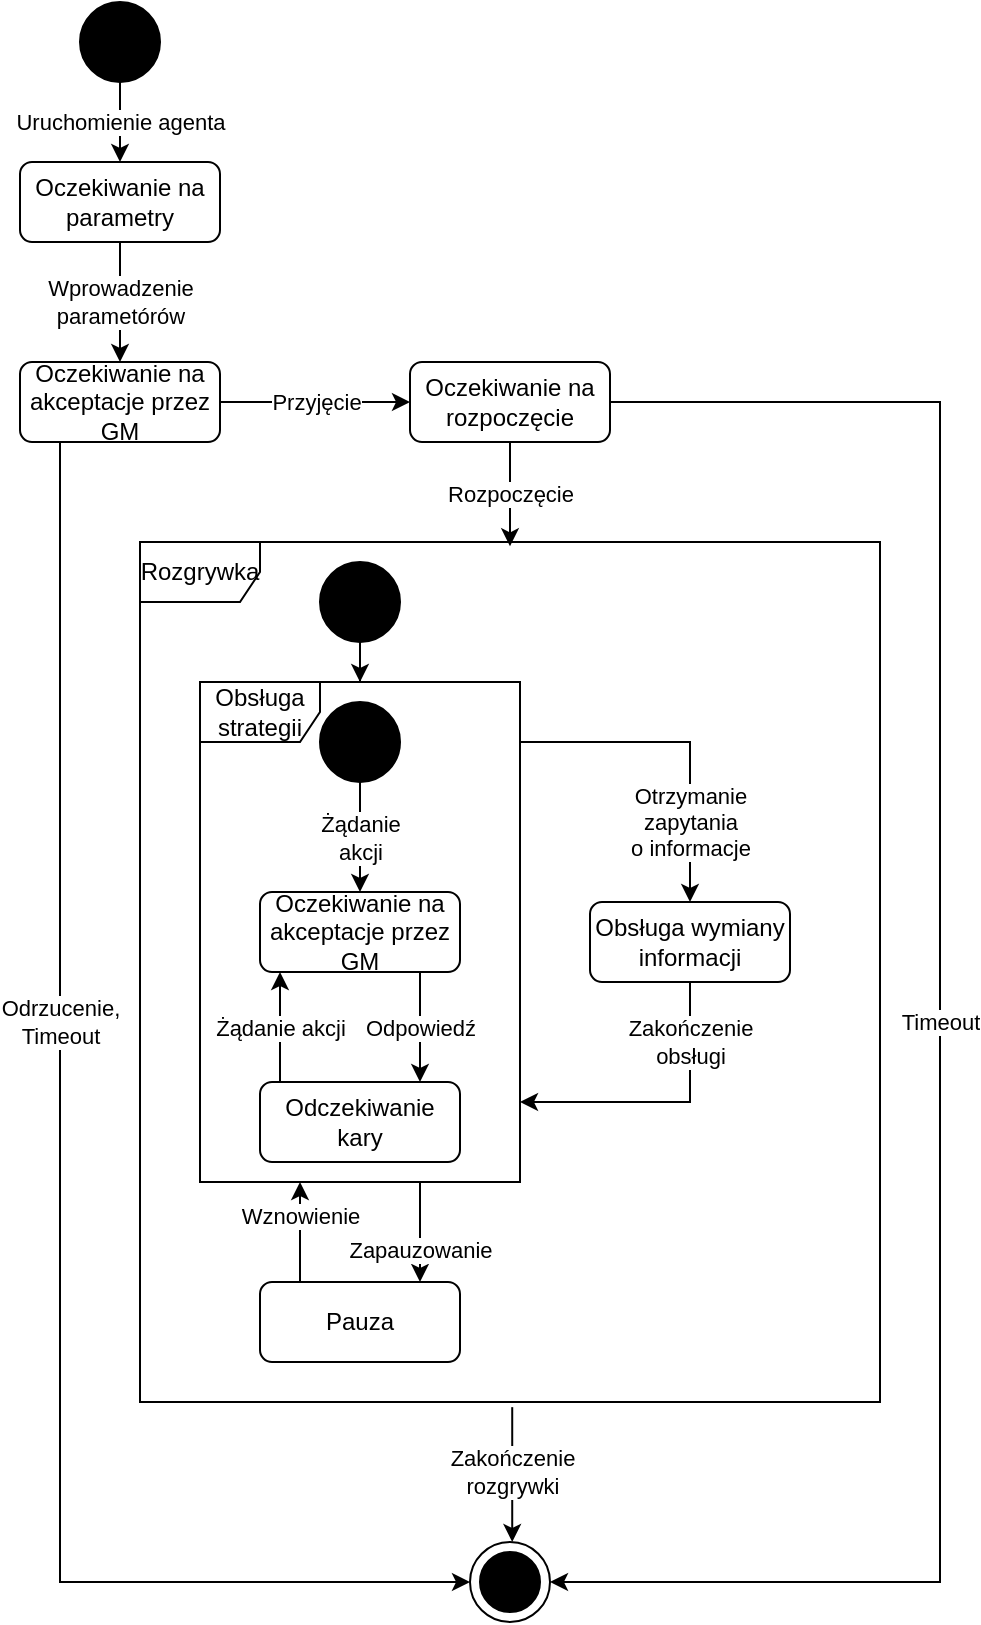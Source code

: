 <mxfile version="12.5.5" type="device"><diagram name="Page-1" id="c4acf3e9-155e-7222-9cf6-157b1a14988f"><mxGraphModel dx="1408" dy="780" grid="1" gridSize="10" guides="1" tooltips="1" connect="1" arrows="1" fold="1" page="1" pageScale="1" pageWidth="850" pageHeight="1100" background="#ffffff" math="0" shadow="0"><root><mxCell id="0"/><mxCell id="1" parent="0"/><mxCell id="xKPE-b5MyxnkD4yFOZHN-26" value="Uruchomienie agenta" style="edgeStyle=orthogonalEdgeStyle;rounded=0;orthogonalLoop=1;jettySize=auto;html=1;endArrow=classic;endFill=1;" parent="1" source="xKPE-b5MyxnkD4yFOZHN-2" target="xKPE-b5MyxnkD4yFOZHN-4" edge="1"><mxGeometry relative="1" as="geometry"/></mxCell><mxCell id="xKPE-b5MyxnkD4yFOZHN-2" value="" style="shape=ellipse;html=1;fillColor=#000000;fontSize=18;fontColor=#ffffff;" parent="1" vertex="1"><mxGeometry x="120" y="80" width="40" height="40" as="geometry"/></mxCell><mxCell id="xKPE-b5MyxnkD4yFOZHN-3" value="" style="shape=mxgraph.sysml.actFinal;html=1;verticalLabelPosition=bottom;labelBackgroundColor=#ffffff;verticalAlign=top;" parent="1" vertex="1"><mxGeometry x="315" y="850" width="40" height="40" as="geometry"/></mxCell><mxCell id="xKPE-b5MyxnkD4yFOZHN-9" value="Przyjęcie" style="edgeStyle=orthogonalEdgeStyle;rounded=0;orthogonalLoop=1;jettySize=auto;html=1;exitX=1;exitY=0.5;exitDx=0;exitDy=0;" parent="1" source="xKPE-b5MyxnkD4yFOZHN-6" target="xKPE-b5MyxnkD4yFOZHN-7" edge="1"><mxGeometry relative="1" as="geometry"/></mxCell><mxCell id="xKPE-b5MyxnkD4yFOZHN-10" value="Wprowadzenie&lt;br&gt;parametórów" style="edgeStyle=orthogonalEdgeStyle;rounded=0;orthogonalLoop=1;jettySize=auto;html=1;" parent="1" source="xKPE-b5MyxnkD4yFOZHN-4" target="xKPE-b5MyxnkD4yFOZHN-6" edge="1"><mxGeometry relative="1" as="geometry"><Array as="points"><mxPoint x="140" y="300"/><mxPoint x="140" y="300"/></Array></mxGeometry></mxCell><mxCell id="xKPE-b5MyxnkD4yFOZHN-4" value="Oczekiwanie na parametry" style="shape=rect;rounded=1;html=1;whiteSpace=wrap;align=center;" parent="1" vertex="1"><mxGeometry x="90" y="160" width="100" height="40" as="geometry"/></mxCell><mxCell id="xKPE-b5MyxnkD4yFOZHN-23" value="Zakończenie&lt;br&gt;rozgrywki" style="edgeStyle=orthogonalEdgeStyle;rounded=0;orthogonalLoop=1;jettySize=auto;html=1;exitX=0.503;exitY=1.006;exitDx=0;exitDy=0;exitPerimeter=0;" parent="1" source="6RtnQMHJxQXYtAZRmFPu-3" target="xKPE-b5MyxnkD4yFOZHN-3" edge="1"><mxGeometry x="0.54" y="-20" relative="1" as="geometry"><Array as="points"><mxPoint x="336" y="850"/><mxPoint x="336" y="850"/></Array><mxPoint x="20" y="-20" as="offset"/></mxGeometry></mxCell><mxCell id="xKPE-b5MyxnkD4yFOZHN-25" value="Odrzucenie,&lt;br&gt;Timeout" style="edgeStyle=orthogonalEdgeStyle;rounded=0;orthogonalLoop=1;jettySize=auto;html=1;endArrow=classic;endFill=1;entryX=0;entryY=0.5;entryDx=0;entryDy=0;entryPerimeter=0;elbow=vertical;" parent="1" source="xKPE-b5MyxnkD4yFOZHN-6" target="xKPE-b5MyxnkD4yFOZHN-3" edge="1"><mxGeometry x="-0.252" relative="1" as="geometry"><Array as="points"><mxPoint x="110" y="870"/></Array><mxPoint as="offset"/></mxGeometry></mxCell><mxCell id="xKPE-b5MyxnkD4yFOZHN-6" value="Oczekiwanie na akceptacje przez GM" style="shape=rect;rounded=1;html=1;whiteSpace=wrap;align=center;" parent="1" vertex="1"><mxGeometry x="90" y="260" width="100" height="40" as="geometry"/></mxCell><mxCell id="xKPE-b5MyxnkD4yFOZHN-22" value="Timeout" style="edgeStyle=orthogonalEdgeStyle;rounded=0;orthogonalLoop=1;jettySize=auto;html=1;entryX=1;entryY=0.5;entryDx=0;entryDy=0;entryPerimeter=0;" parent="1" source="xKPE-b5MyxnkD4yFOZHN-7" target="xKPE-b5MyxnkD4yFOZHN-3" edge="1"><mxGeometry relative="1" as="geometry"><Array as="points"><mxPoint x="550" y="280"/><mxPoint x="550" y="870"/></Array><mxPoint x="399" y="300" as="sourcePoint"/><mxPoint as="offset"/></mxGeometry></mxCell><mxCell id="6RtnQMHJxQXYtAZRmFPu-5" value="Rozpoczęcie" style="edgeStyle=orthogonalEdgeStyle;rounded=0;orthogonalLoop=1;jettySize=auto;html=1;entryX=0.5;entryY=0.005;entryDx=0;entryDy=0;entryPerimeter=0;" edge="1" parent="1" source="xKPE-b5MyxnkD4yFOZHN-7" target="6RtnQMHJxQXYtAZRmFPu-3"><mxGeometry relative="1" as="geometry"/></mxCell><mxCell id="xKPE-b5MyxnkD4yFOZHN-7" value="Oczekiwanie na rozpoczęcie" style="shape=rect;rounded=1;html=1;whiteSpace=wrap;align=center;" parent="1" vertex="1"><mxGeometry x="285" y="260" width="100" height="40" as="geometry"/></mxCell><mxCell id="6RtnQMHJxQXYtAZRmFPu-3" value="Rozgrywka" style="shape=umlFrame;whiteSpace=wrap;html=1;" vertex="1" parent="1"><mxGeometry x="150" y="350" width="370" height="430" as="geometry"/></mxCell><mxCell id="6RtnQMHJxQXYtAZRmFPu-8" value="" style="edgeStyle=orthogonalEdgeStyle;rounded=0;orthogonalLoop=1;jettySize=auto;html=1;" edge="1" parent="1" source="6RtnQMHJxQXYtAZRmFPu-6" target="6RtnQMHJxQXYtAZRmFPu-7"><mxGeometry relative="1" as="geometry"/></mxCell><mxCell id="6RtnQMHJxQXYtAZRmFPu-6" value="" style="shape=ellipse;html=1;fillColor=#000000;fontSize=18;fontColor=#ffffff;" vertex="1" parent="1"><mxGeometry x="240" y="360" width="40" height="40" as="geometry"/></mxCell><mxCell id="6RtnQMHJxQXYtAZRmFPu-7" value="Obsługa&lt;br&gt;strategii" style="shape=umlFrame;whiteSpace=wrap;html=1;" vertex="1" parent="1"><mxGeometry x="180" y="420" width="160" height="250" as="geometry"/></mxCell><mxCell id="6RtnQMHJxQXYtAZRmFPu-26" value="Żądanie&lt;br&gt;akcji" style="edgeStyle=orthogonalEdgeStyle;rounded=0;orthogonalLoop=1;jettySize=auto;html=1;entryX=0.5;entryY=0;entryDx=0;entryDy=0;" edge="1" parent="1" source="6RtnQMHJxQXYtAZRmFPu-9" target="6RtnQMHJxQXYtAZRmFPu-10"><mxGeometry relative="1" as="geometry"/></mxCell><mxCell id="6RtnQMHJxQXYtAZRmFPu-9" value="" style="shape=ellipse;html=1;fillColor=#000000;fontSize=18;fontColor=#ffffff;" vertex="1" parent="1"><mxGeometry x="240" y="430" width="40" height="40" as="geometry"/></mxCell><mxCell id="6RtnQMHJxQXYtAZRmFPu-19" value="Odpowiedź" style="edgeStyle=orthogonalEdgeStyle;rounded=0;orthogonalLoop=1;jettySize=auto;html=1;" edge="1" parent="1" source="6RtnQMHJxQXYtAZRmFPu-10" target="6RtnQMHJxQXYtAZRmFPu-17"><mxGeometry relative="1" as="geometry"><Array as="points"><mxPoint x="290" y="590"/><mxPoint x="290" y="590"/></Array></mxGeometry></mxCell><mxCell id="6RtnQMHJxQXYtAZRmFPu-10" value="Oczekiwanie na akceptacje przez GM" style="shape=rect;rounded=1;html=1;whiteSpace=wrap;align=center;" vertex="1" parent="1"><mxGeometry x="210" y="525" width="100" height="40" as="geometry"/></mxCell><mxCell id="6RtnQMHJxQXYtAZRmFPu-12" value="Wznowienie" style="edgeStyle=orthogonalEdgeStyle;rounded=0;orthogonalLoop=1;jettySize=auto;html=1;" edge="1" parent="1" source="6RtnQMHJxQXYtAZRmFPu-11" target="6RtnQMHJxQXYtAZRmFPu-7"><mxGeometry x="0.333" relative="1" as="geometry"><Array as="points"><mxPoint x="230" y="700"/><mxPoint x="230" y="700"/></Array><mxPoint as="offset"/></mxGeometry></mxCell><mxCell id="6RtnQMHJxQXYtAZRmFPu-16" value="Zapauzowanie" style="edgeStyle=orthogonalEdgeStyle;rounded=0;orthogonalLoop=1;jettySize=auto;html=1;" edge="1" parent="1" source="6RtnQMHJxQXYtAZRmFPu-7" target="6RtnQMHJxQXYtAZRmFPu-11"><mxGeometry x="0.333" relative="1" as="geometry"><Array as="points"><mxPoint x="290" y="700"/><mxPoint x="290" y="700"/></Array><mxPoint as="offset"/></mxGeometry></mxCell><mxCell id="6RtnQMHJxQXYtAZRmFPu-11" value="Pauza" style="shape=rect;rounded=1;html=1;whiteSpace=wrap;align=center;" vertex="1" parent="1"><mxGeometry x="210" y="720" width="100" height="40" as="geometry"/></mxCell><mxCell id="6RtnQMHJxQXYtAZRmFPu-14" value="Zakończenie&lt;br&gt;obsługi" style="edgeStyle=orthogonalEdgeStyle;rounded=0;orthogonalLoop=1;jettySize=auto;html=1;" edge="1" parent="1" source="6RtnQMHJxQXYtAZRmFPu-13" target="6RtnQMHJxQXYtAZRmFPu-7"><mxGeometry x="-0.586" relative="1" as="geometry"><Array as="points"><mxPoint x="425" y="630"/></Array><mxPoint as="offset"/></mxGeometry></mxCell><mxCell id="6RtnQMHJxQXYtAZRmFPu-15" value="Otrzymanie&lt;br&gt;zapytania&lt;br&gt;o informacje" style="edgeStyle=orthogonalEdgeStyle;rounded=0;orthogonalLoop=1;jettySize=auto;html=1;" edge="1" parent="1" source="6RtnQMHJxQXYtAZRmFPu-7" target="6RtnQMHJxQXYtAZRmFPu-13"><mxGeometry x="0.515" relative="1" as="geometry"><Array as="points"><mxPoint x="425" y="450"/></Array><mxPoint as="offset"/></mxGeometry></mxCell><mxCell id="6RtnQMHJxQXYtAZRmFPu-13" value="Obsługa wymiany informacji" style="shape=rect;rounded=1;html=1;whiteSpace=wrap;align=center;" vertex="1" parent="1"><mxGeometry x="375" y="530" width="100" height="40" as="geometry"/></mxCell><mxCell id="6RtnQMHJxQXYtAZRmFPu-18" value="Żądanie akcji" style="edgeStyle=orthogonalEdgeStyle;rounded=0;orthogonalLoop=1;jettySize=auto;html=1;" edge="1" parent="1" source="6RtnQMHJxQXYtAZRmFPu-17" target="6RtnQMHJxQXYtAZRmFPu-10"><mxGeometry relative="1" as="geometry"><Array as="points"><mxPoint x="220" y="600"/><mxPoint x="220" y="600"/></Array></mxGeometry></mxCell><mxCell id="6RtnQMHJxQXYtAZRmFPu-17" value="Odczekiwanie kary" style="shape=rect;rounded=1;html=1;whiteSpace=wrap;align=center;" vertex="1" parent="1"><mxGeometry x="210" y="620" width="100" height="40" as="geometry"/></mxCell></root></mxGraphModel></diagram></mxfile>